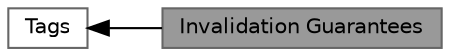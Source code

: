 digraph "Invalidation Guarantees"
{
 // LATEX_PDF_SIZE
  bgcolor="transparent";
  edge [fontname=Helvetica,fontsize=10,labelfontname=Helvetica,labelfontsize=10];
  node [fontname=Helvetica,fontsize=10,shape=box,height=0.2,width=0.4];
  rankdir=LR;
  Node1 [id="Node000001",label="Invalidation Guarantees",height=0.2,width=0.4,color="gray40", fillcolor="grey60", style="filled", fontcolor="black",tooltip=" "];
  Node2 [id="Node000002",label="Tags",height=0.2,width=0.4,color="grey40", fillcolor="white", style="filled",URL="$group__tags.html",tooltip=" "];
  Node2->Node1 [shape=plaintext, dir="back", style="solid"];
}
